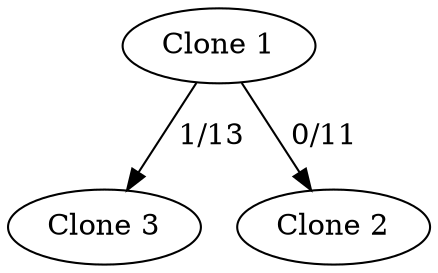 digraph {
	2 [label="Clone 1"]
	1 [label="Clone 3"]
	2 -> 1 [label=" 1/13"]
	0 [label="Clone 2"]
	2 -> 0 [label=" 0/11"]
}